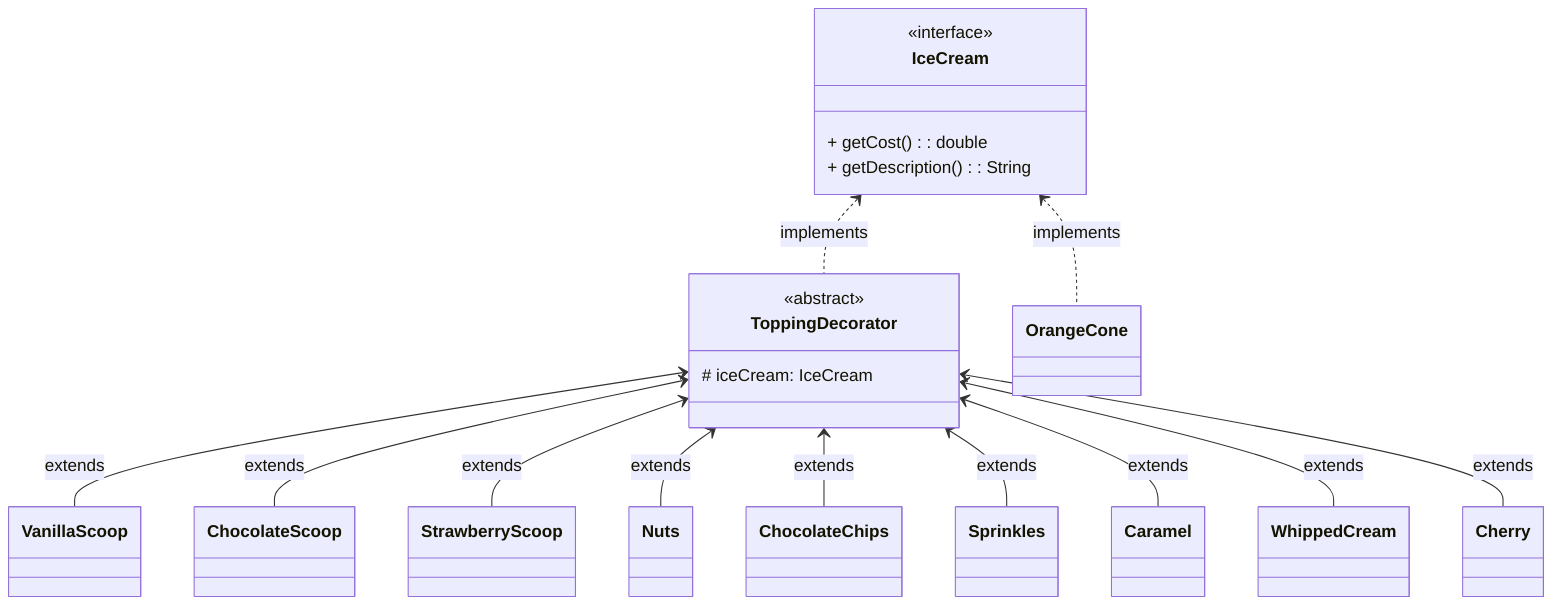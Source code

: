 classDiagram

    class IceCream{
        <<interface>>
        + getCost(): double
        + getDescription(): String
    }

    class ToppingDecorator{
        <<abstract>>
        # iceCream: IceCream
    }

    IceCream <.. OrangeCone: implements
    IceCream <.. ToppingDecorator: implements

    ToppingDecorator <-- VanillaScoop: extends
    ToppingDecorator <-- ChocolateScoop: extends
    ToppingDecorator <-- StrawberryScoop: extends
    ToppingDecorator <-- Nuts: extends
    ToppingDecorator <-- ChocolateChips: extends
    ToppingDecorator <-- Sprinkles: extends
    ToppingDecorator <-- Caramel: extends
    ToppingDecorator <-- WhippedCream: extends
    ToppingDecorator <-- Cherry: extends